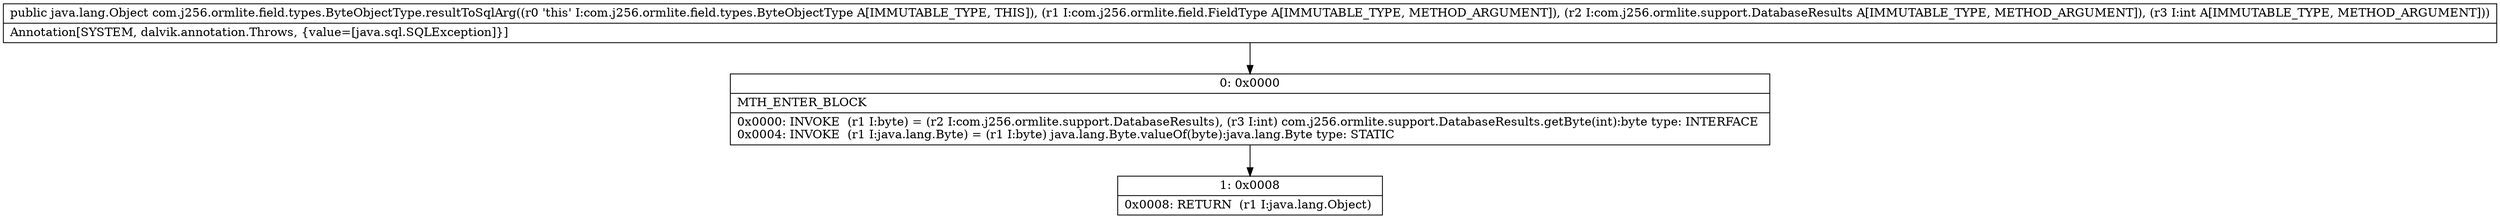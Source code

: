 digraph "CFG forcom.j256.ormlite.field.types.ByteObjectType.resultToSqlArg(Lcom\/j256\/ormlite\/field\/FieldType;Lcom\/j256\/ormlite\/support\/DatabaseResults;I)Ljava\/lang\/Object;" {
Node_0 [shape=record,label="{0\:\ 0x0000|MTH_ENTER_BLOCK\l|0x0000: INVOKE  (r1 I:byte) = (r2 I:com.j256.ormlite.support.DatabaseResults), (r3 I:int) com.j256.ormlite.support.DatabaseResults.getByte(int):byte type: INTERFACE \l0x0004: INVOKE  (r1 I:java.lang.Byte) = (r1 I:byte) java.lang.Byte.valueOf(byte):java.lang.Byte type: STATIC \l}"];
Node_1 [shape=record,label="{1\:\ 0x0008|0x0008: RETURN  (r1 I:java.lang.Object) \l}"];
MethodNode[shape=record,label="{public java.lang.Object com.j256.ormlite.field.types.ByteObjectType.resultToSqlArg((r0 'this' I:com.j256.ormlite.field.types.ByteObjectType A[IMMUTABLE_TYPE, THIS]), (r1 I:com.j256.ormlite.field.FieldType A[IMMUTABLE_TYPE, METHOD_ARGUMENT]), (r2 I:com.j256.ormlite.support.DatabaseResults A[IMMUTABLE_TYPE, METHOD_ARGUMENT]), (r3 I:int A[IMMUTABLE_TYPE, METHOD_ARGUMENT]))  | Annotation[SYSTEM, dalvik.annotation.Throws, \{value=[java.sql.SQLException]\}]\l}"];
MethodNode -> Node_0;
Node_0 -> Node_1;
}

